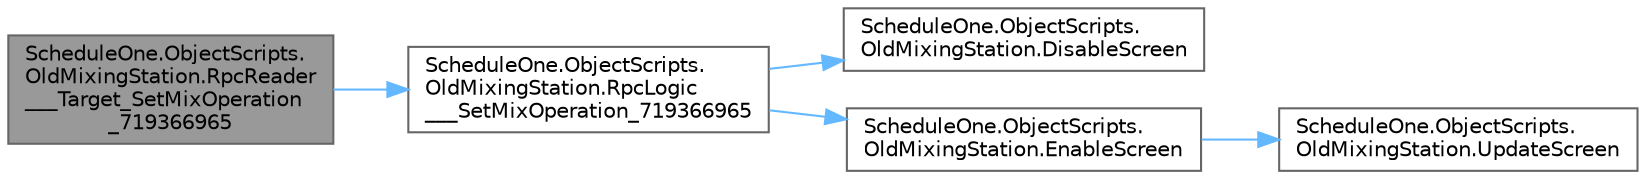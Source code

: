 digraph "ScheduleOne.ObjectScripts.OldMixingStation.RpcReader___Target_SetMixOperation_719366965"
{
 // LATEX_PDF_SIZE
  bgcolor="transparent";
  edge [fontname=Helvetica,fontsize=10,labelfontname=Helvetica,labelfontsize=10];
  node [fontname=Helvetica,fontsize=10,shape=box,height=0.2,width=0.4];
  rankdir="LR";
  Node1 [id="Node000001",label="ScheduleOne.ObjectScripts.\lOldMixingStation.RpcReader\l___Target_SetMixOperation\l_719366965",height=0.2,width=0.4,color="gray40", fillcolor="grey60", style="filled", fontcolor="black",tooltip=" "];
  Node1 -> Node2 [id="edge1_Node000001_Node000002",color="steelblue1",style="solid",tooltip=" "];
  Node2 [id="Node000002",label="ScheduleOne.ObjectScripts.\lOldMixingStation.RpcLogic\l___SetMixOperation_719366965",height=0.2,width=0.4,color="grey40", fillcolor="white", style="filled",URL="$class_schedule_one_1_1_object_scripts_1_1_old_mixing_station.html#a4d9467e04f16003a37f0cd1f3a0ec4a5",tooltip=" "];
  Node2 -> Node3 [id="edge2_Node000002_Node000003",color="steelblue1",style="solid",tooltip=" "];
  Node3 [id="Node000003",label="ScheduleOne.ObjectScripts.\lOldMixingStation.DisableScreen",height=0.2,width=0.4,color="grey40", fillcolor="white", style="filled",URL="$class_schedule_one_1_1_object_scripts_1_1_old_mixing_station.html#a0131de3654d76050c598782df37677af",tooltip=" "];
  Node2 -> Node4 [id="edge3_Node000002_Node000004",color="steelblue1",style="solid",tooltip=" "];
  Node4 [id="Node000004",label="ScheduleOne.ObjectScripts.\lOldMixingStation.EnableScreen",height=0.2,width=0.4,color="grey40", fillcolor="white", style="filled",URL="$class_schedule_one_1_1_object_scripts_1_1_old_mixing_station.html#ab98b233f7e6c910900a61f44c372d0c8",tooltip=" "];
  Node4 -> Node5 [id="edge4_Node000004_Node000005",color="steelblue1",style="solid",tooltip=" "];
  Node5 [id="Node000005",label="ScheduleOne.ObjectScripts.\lOldMixingStation.UpdateScreen",height=0.2,width=0.4,color="grey40", fillcolor="white", style="filled",URL="$class_schedule_one_1_1_object_scripts_1_1_old_mixing_station.html#ab8a1ec93ee9b313829973ac1431ae1e2",tooltip=" "];
}

